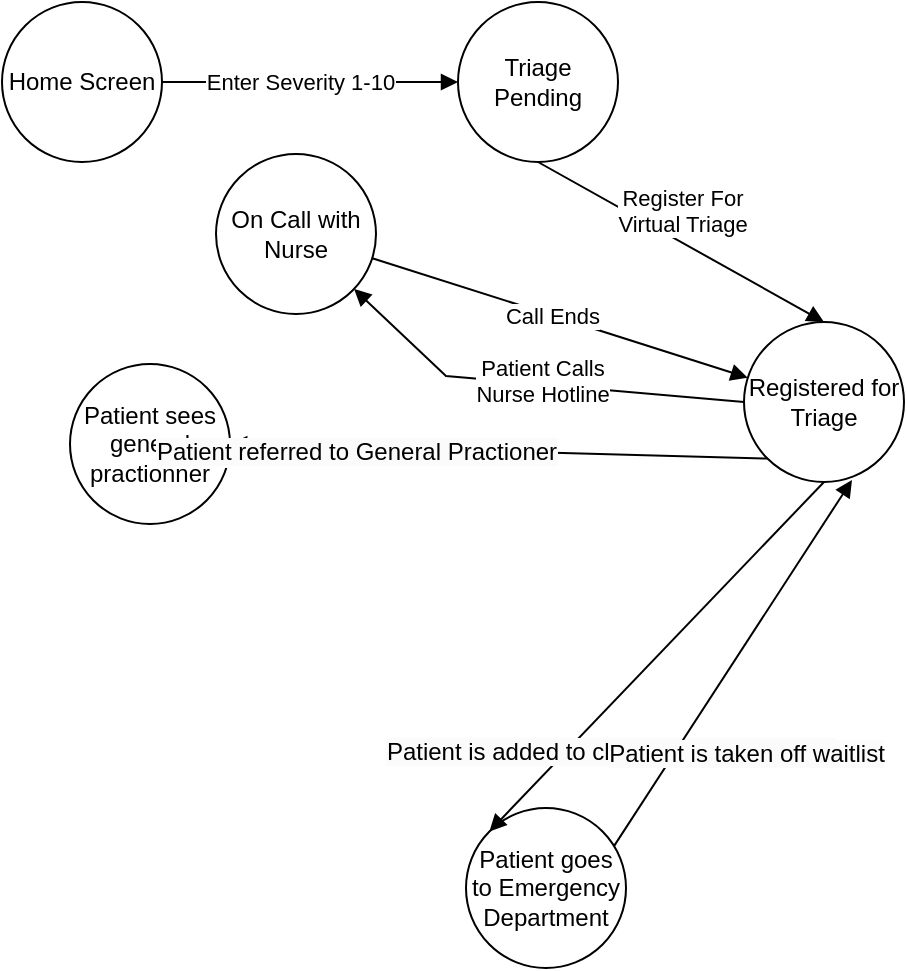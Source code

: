 <mxfile version="24.8.3">
  <diagram name="Page-1" id="DYlrvpux4-JASZ0brNI_">
    <mxGraphModel dx="678" dy="362" grid="0" gridSize="10" guides="1" tooltips="1" connect="1" arrows="1" fold="1" page="1" pageScale="1" pageWidth="850" pageHeight="1100" math="0" shadow="0">
      <root>
        <mxCell id="0" />
        <mxCell id="1" parent="0" />
        <mxCell id="xyPofnfpF94zoi8fh-3h-2" value="Home Screen" style="ellipse;whiteSpace=wrap;html=1;aspect=fixed;" parent="1" vertex="1">
          <mxGeometry x="216" y="180" width="80" height="80" as="geometry" />
        </mxCell>
        <mxCell id="xyPofnfpF94zoi8fh-3h-8" value="On Call with Nurse" style="ellipse;whiteSpace=wrap;html=1;aspect=fixed;" parent="1" vertex="1">
          <mxGeometry x="323" y="256" width="80" height="80" as="geometry" />
        </mxCell>
        <mxCell id="xyPofnfpF94zoi8fh-3h-9" value="Patient Calls&lt;div&gt;Nurse Hotline&lt;/div&gt;" style="html=1;verticalAlign=bottom;endArrow=block;curved=0;rounded=0;exitX=0;exitY=0.5;exitDx=0;exitDy=0;" parent="1" source="xyPofnfpF94zoi8fh-3h-15" target="xyPofnfpF94zoi8fh-3h-8" edge="1">
          <mxGeometry x="-0.059" y="14" width="80" relative="1" as="geometry">
            <mxPoint x="320" y="140" as="sourcePoint" />
            <mxPoint x="400" y="140" as="targetPoint" />
            <Array as="points">
              <mxPoint x="438" y="367" />
            </Array>
            <mxPoint as="offset" />
          </mxGeometry>
        </mxCell>
        <mxCell id="xyPofnfpF94zoi8fh-3h-10" value="" style="html=1;verticalAlign=bottom;endArrow=block;rounded=0;" parent="1" source="xyPofnfpF94zoi8fh-3h-8" target="xyPofnfpF94zoi8fh-3h-15" edge="1">
          <mxGeometry width="80" relative="1" as="geometry">
            <mxPoint x="420" y="130" as="sourcePoint" />
            <mxPoint x="500" y="130" as="targetPoint" />
          </mxGeometry>
        </mxCell>
        <mxCell id="cL02ZZwTRT4vL0tsfASS-2" value="Call Ends" style="edgeLabel;html=1;align=center;verticalAlign=middle;resizable=0;points=[];" vertex="1" connectable="0" parent="xyPofnfpF94zoi8fh-3h-10">
          <mxGeometry x="-0.104" y="2" relative="1" as="geometry">
            <mxPoint x="5" y="4" as="offset" />
          </mxGeometry>
        </mxCell>
        <mxCell id="xyPofnfpF94zoi8fh-3h-11" value="Register For&lt;div&gt;Virtual Triage&lt;/div&gt;" style="html=1;verticalAlign=bottom;endArrow=block;rounded=0;entryX=0.5;entryY=0;entryDx=0;entryDy=0;exitX=0.5;exitY=1;exitDx=0;exitDy=0;" parent="1" source="xyPofnfpF94zoi8fh-3h-12" target="xyPofnfpF94zoi8fh-3h-15" edge="1">
          <mxGeometry width="80" relative="1" as="geometry">
            <mxPoint x="617" y="263" as="sourcePoint" />
            <mxPoint x="670" y="340" as="targetPoint" />
          </mxGeometry>
        </mxCell>
        <mxCell id="xyPofnfpF94zoi8fh-3h-12" value="Triage Pending" style="ellipse;whiteSpace=wrap;html=1;aspect=fixed;" parent="1" vertex="1">
          <mxGeometry x="444" y="180" width="80" height="80" as="geometry" />
        </mxCell>
        <mxCell id="xyPofnfpF94zoi8fh-3h-14" value="" style="html=1;verticalAlign=bottom;endArrow=block;rounded=0;exitX=1;exitY=0.5;exitDx=0;exitDy=0;entryX=0;entryY=0.5;entryDx=0;entryDy=0;" parent="1" source="xyPofnfpF94zoi8fh-3h-2" target="xyPofnfpF94zoi8fh-3h-12" edge="1">
          <mxGeometry x="0.0" width="80" relative="1" as="geometry">
            <mxPoint x="459.997" y="217.351" as="sourcePoint" />
            <mxPoint x="564.103" y="217.351" as="targetPoint" />
            <mxPoint as="offset" />
          </mxGeometry>
        </mxCell>
        <mxCell id="cL02ZZwTRT4vL0tsfASS-1" value="Enter Severity 1-10" style="edgeLabel;html=1;align=center;verticalAlign=middle;resizable=0;points=[];" vertex="1" connectable="0" parent="xyPofnfpF94zoi8fh-3h-14">
          <mxGeometry x="0.116" y="-1" relative="1" as="geometry">
            <mxPoint x="-14" y="-1" as="offset" />
          </mxGeometry>
        </mxCell>
        <mxCell id="xyPofnfpF94zoi8fh-3h-15" value="Registered for Triage" style="ellipse;whiteSpace=wrap;html=1;aspect=fixed;" parent="1" vertex="1">
          <mxGeometry x="587" y="340" width="80" height="80" as="geometry" />
        </mxCell>
        <mxCell id="tWSdLaK9gwGoN7QiNVpl-1" value="Patient sees general practionner" style="ellipse;whiteSpace=wrap;html=1;aspect=fixed;" parent="1" vertex="1">
          <mxGeometry x="250" y="361" width="80" height="80" as="geometry" />
        </mxCell>
        <mxCell id="tWSdLaK9gwGoN7QiNVpl-3" value="" style="html=1;verticalAlign=bottom;endArrow=block;rounded=0;exitX=0;exitY=1;exitDx=0;exitDy=0;entryX=1;entryY=0.5;entryDx=0;entryDy=0;" parent="1" source="xyPofnfpF94zoi8fh-3h-15" target="tWSdLaK9gwGoN7QiNVpl-1" edge="1">
          <mxGeometry x="0.324" y="11" width="80" relative="1" as="geometry">
            <mxPoint x="435" y="377" as="sourcePoint" />
            <mxPoint x="531" y="473" as="targetPoint" />
            <mxPoint as="offset" />
          </mxGeometry>
        </mxCell>
        <mxCell id="cL02ZZwTRT4vL0tsfASS-4" value="&lt;span style=&quot;font-size: 12px; text-wrap-mode: wrap; background-color: rgb(251, 251, 251);&quot;&gt;Patient&amp;nbsp;&lt;/span&gt;&lt;span style=&quot;background-color: rgb(251, 251, 251); font-size: 12px; text-wrap-mode: wrap;&quot;&gt;referred to General Practioner&lt;/span&gt;" style="edgeLabel;html=1;align=center;verticalAlign=middle;resizable=0;points=[];" vertex="1" connectable="0" parent="tWSdLaK9gwGoN7QiNVpl-3">
          <mxGeometry x="0.141" y="-1" relative="1" as="geometry">
            <mxPoint x="-53" y="2" as="offset" />
          </mxGeometry>
        </mxCell>
        <mxCell id="tWSdLaK9gwGoN7QiNVpl-4" value="Patient goes to Emergency Department" style="ellipse;whiteSpace=wrap;html=1;aspect=fixed;" parent="1" vertex="1">
          <mxGeometry x="448" y="583" width="80" height="80" as="geometry" />
        </mxCell>
        <mxCell id="tWSdLaK9gwGoN7QiNVpl-6" value="&lt;span style=&quot;font-size: 12px; text-wrap-mode: wrap; background-color: rgb(251, 251, 251);&quot;&gt;Patient is added to closest hospital waitlist&lt;/span&gt;" style="html=1;verticalAlign=bottom;endArrow=block;curved=0;rounded=0;exitX=0.5;exitY=1;exitDx=0;exitDy=0;entryX=0;entryY=0;entryDx=0;entryDy=0;" parent="1" target="tWSdLaK9gwGoN7QiNVpl-4" edge="1" source="xyPofnfpF94zoi8fh-3h-15">
          <mxGeometry x="0.469" y="23" width="80" relative="1" as="geometry">
            <mxPoint x="532" y="528" as="sourcePoint" />
            <mxPoint x="348" y="612" as="targetPoint" />
            <Array as="points" />
            <mxPoint x="-1" as="offset" />
          </mxGeometry>
        </mxCell>
        <mxCell id="tWSdLaK9gwGoN7QiNVpl-7" value="&lt;span style=&quot;font-size: 12px; text-wrap-mode: wrap; background-color: rgb(251, 251, 251);&quot;&gt;Patient is taken off waitlist&lt;/span&gt;" style="html=1;verticalAlign=bottom;endArrow=block;curved=0;rounded=0;exitX=0.925;exitY=0.238;exitDx=0;exitDy=0;entryX=0.675;entryY=0.988;entryDx=0;entryDy=0;entryPerimeter=0;exitPerimeter=0;" parent="1" source="tWSdLaK9gwGoN7QiNVpl-4" target="xyPofnfpF94zoi8fh-3h-15" edge="1">
          <mxGeometry x="-0.393" y="-35" width="80" relative="1" as="geometry">
            <mxPoint x="542" y="538" as="sourcePoint" />
            <mxPoint x="472" y="662" as="targetPoint" />
            <Array as="points" />
            <mxPoint as="offset" />
          </mxGeometry>
        </mxCell>
      </root>
    </mxGraphModel>
  </diagram>
</mxfile>
